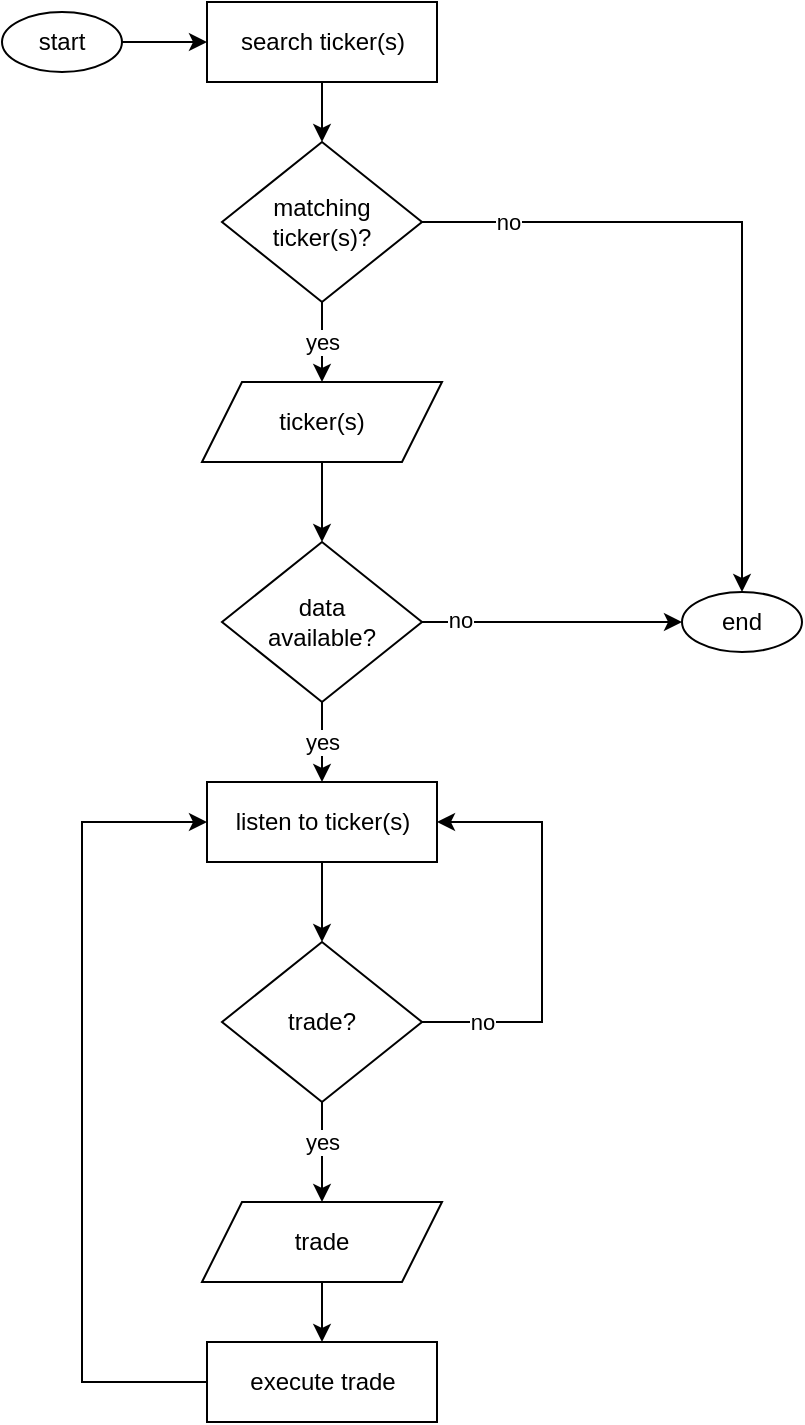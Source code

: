 <mxfile version="14.4.6" type="github">
  <diagram id="C5RBs43oDa-KdzZeNtuy" name="Page-1">
    <mxGraphModel dx="678" dy="425" grid="1" gridSize="10" guides="1" tooltips="1" connect="1" arrows="1" fold="1" page="1" pageScale="1" pageWidth="827" pageHeight="1169" math="0" shadow="0">
      <root>
        <mxCell id="WIyWlLk6GJQsqaUBKTNV-0" />
        <mxCell id="WIyWlLk6GJQsqaUBKTNV-1" parent="WIyWlLk6GJQsqaUBKTNV-0" />
        <mxCell id="wL6e0XQTzWI4w5Np3SWX-30" style="edgeStyle=orthogonalEdgeStyle;rounded=0;orthogonalLoop=1;jettySize=auto;html=1;exitX=1;exitY=0.5;exitDx=0;exitDy=0;entryX=0;entryY=0.5;entryDx=0;entryDy=0;" edge="1" parent="WIyWlLk6GJQsqaUBKTNV-1" source="2mVonb-dkFjpZppT_8r9-0" target="wL6e0XQTzWI4w5Np3SWX-2">
          <mxGeometry relative="1" as="geometry" />
        </mxCell>
        <mxCell id="2mVonb-dkFjpZppT_8r9-0" value="start" style="ellipse;whiteSpace=wrap;html=1;" parent="WIyWlLk6GJQsqaUBKTNV-1" vertex="1">
          <mxGeometry x="214" y="45" width="60" height="30" as="geometry" />
        </mxCell>
        <mxCell id="wL6e0XQTzWI4w5Np3SWX-20" style="edgeStyle=orthogonalEdgeStyle;rounded=0;orthogonalLoop=1;jettySize=auto;html=1;exitX=0.5;exitY=1;exitDx=0;exitDy=0;entryX=0.5;entryY=0;entryDx=0;entryDy=0;" edge="1" parent="WIyWlLk6GJQsqaUBKTNV-1" source="wL6e0XQTzWI4w5Np3SWX-2" target="wL6e0XQTzWI4w5Np3SWX-19">
          <mxGeometry relative="1" as="geometry" />
        </mxCell>
        <mxCell id="wL6e0XQTzWI4w5Np3SWX-2" value="search ticker(s)" style="rounded=0;whiteSpace=wrap;html=1;" vertex="1" parent="WIyWlLk6GJQsqaUBKTNV-1">
          <mxGeometry x="316.5" y="40" width="115" height="40" as="geometry" />
        </mxCell>
        <mxCell id="wL6e0XQTzWI4w5Np3SWX-25" style="edgeStyle=orthogonalEdgeStyle;rounded=0;orthogonalLoop=1;jettySize=auto;html=1;exitX=0.5;exitY=1;exitDx=0;exitDy=0;" edge="1" parent="WIyWlLk6GJQsqaUBKTNV-1" source="wL6e0XQTzWI4w5Np3SWX-5" target="wL6e0XQTzWI4w5Np3SWX-24">
          <mxGeometry relative="1" as="geometry" />
        </mxCell>
        <mxCell id="wL6e0XQTzWI4w5Np3SWX-5" value="ticker(s)" style="shape=parallelogram;perimeter=parallelogramPerimeter;whiteSpace=wrap;html=1;fixedSize=1;" vertex="1" parent="WIyWlLk6GJQsqaUBKTNV-1">
          <mxGeometry x="314" y="230" width="120" height="40" as="geometry" />
        </mxCell>
        <mxCell id="wL6e0XQTzWI4w5Np3SWX-10" style="edgeStyle=orthogonalEdgeStyle;rounded=0;orthogonalLoop=1;jettySize=auto;html=1;exitX=0.5;exitY=1;exitDx=0;exitDy=0;entryX=0.5;entryY=0;entryDx=0;entryDy=0;" edge="1" parent="WIyWlLk6GJQsqaUBKTNV-1" source="wL6e0XQTzWI4w5Np3SWX-7">
          <mxGeometry relative="1" as="geometry">
            <mxPoint x="374" y="510" as="targetPoint" />
          </mxGeometry>
        </mxCell>
        <mxCell id="wL6e0XQTzWI4w5Np3SWX-7" value="listen to ticker(s)" style="rounded=0;whiteSpace=wrap;html=1;" vertex="1" parent="WIyWlLk6GJQsqaUBKTNV-1">
          <mxGeometry x="316.5" y="430" width="115" height="40" as="geometry" />
        </mxCell>
        <mxCell id="wL6e0XQTzWI4w5Np3SWX-12" style="edgeStyle=orthogonalEdgeStyle;rounded=0;orthogonalLoop=1;jettySize=auto;html=1;exitX=1;exitY=0.5;exitDx=0;exitDy=0;entryX=1;entryY=0.5;entryDx=0;entryDy=0;" edge="1" parent="WIyWlLk6GJQsqaUBKTNV-1" source="wL6e0XQTzWI4w5Np3SWX-11" target="wL6e0XQTzWI4w5Np3SWX-7">
          <mxGeometry relative="1" as="geometry">
            <Array as="points">
              <mxPoint x="484" y="550" />
              <mxPoint x="484" y="450" />
            </Array>
          </mxGeometry>
        </mxCell>
        <mxCell id="wL6e0XQTzWI4w5Np3SWX-13" value="no" style="edgeLabel;html=1;align=center;verticalAlign=middle;resizable=0;points=[];" vertex="1" connectable="0" parent="wL6e0XQTzWI4w5Np3SWX-12">
          <mxGeometry x="-0.106" y="-1" relative="1" as="geometry">
            <mxPoint x="-31" y="35" as="offset" />
          </mxGeometry>
        </mxCell>
        <mxCell id="wL6e0XQTzWI4w5Np3SWX-14" value="yes" style="edgeStyle=orthogonalEdgeStyle;rounded=0;orthogonalLoop=1;jettySize=auto;html=1;exitX=0.5;exitY=1;exitDx=0;exitDy=0;" edge="1" parent="WIyWlLk6GJQsqaUBKTNV-1" source="wL6e0XQTzWI4w5Np3SWX-11">
          <mxGeometry x="-0.2" relative="1" as="geometry">
            <mxPoint x="374" y="640" as="targetPoint" />
            <Array as="points">
              <mxPoint x="374" y="610" />
              <mxPoint x="374" y="610" />
            </Array>
            <mxPoint as="offset" />
          </mxGeometry>
        </mxCell>
        <mxCell id="wL6e0XQTzWI4w5Np3SWX-11" value="trade?" style="rhombus;whiteSpace=wrap;html=1;" vertex="1" parent="WIyWlLk6GJQsqaUBKTNV-1">
          <mxGeometry x="324" y="510" width="100" height="80" as="geometry" />
        </mxCell>
        <mxCell id="wL6e0XQTzWI4w5Np3SWX-16" style="edgeStyle=orthogonalEdgeStyle;rounded=0;orthogonalLoop=1;jettySize=auto;html=1;exitX=0.5;exitY=1;exitDx=0;exitDy=0;" edge="1" parent="WIyWlLk6GJQsqaUBKTNV-1" source="wL6e0XQTzWI4w5Np3SWX-15">
          <mxGeometry relative="1" as="geometry">
            <mxPoint x="374" y="710" as="targetPoint" />
          </mxGeometry>
        </mxCell>
        <mxCell id="wL6e0XQTzWI4w5Np3SWX-15" value="trade" style="shape=parallelogram;perimeter=parallelogramPerimeter;whiteSpace=wrap;html=1;fixedSize=1;" vertex="1" parent="WIyWlLk6GJQsqaUBKTNV-1">
          <mxGeometry x="314" y="640" width="120" height="40" as="geometry" />
        </mxCell>
        <mxCell id="wL6e0XQTzWI4w5Np3SWX-18" style="edgeStyle=orthogonalEdgeStyle;rounded=0;orthogonalLoop=1;jettySize=auto;html=1;exitX=0;exitY=0.5;exitDx=0;exitDy=0;entryX=0;entryY=0.5;entryDx=0;entryDy=0;" edge="1" parent="WIyWlLk6GJQsqaUBKTNV-1" source="wL6e0XQTzWI4w5Np3SWX-17" target="wL6e0XQTzWI4w5Np3SWX-7">
          <mxGeometry relative="1" as="geometry">
            <Array as="points">
              <mxPoint x="254" y="730" />
              <mxPoint x="254" y="450" />
            </Array>
          </mxGeometry>
        </mxCell>
        <mxCell id="wL6e0XQTzWI4w5Np3SWX-17" value="execute trade" style="rounded=0;whiteSpace=wrap;html=1;" vertex="1" parent="WIyWlLk6GJQsqaUBKTNV-1">
          <mxGeometry x="316.5" y="710" width="115" height="40" as="geometry" />
        </mxCell>
        <mxCell id="wL6e0XQTzWI4w5Np3SWX-21" value="yes" style="edgeStyle=orthogonalEdgeStyle;rounded=0;orthogonalLoop=1;jettySize=auto;html=1;exitX=0.5;exitY=1;exitDx=0;exitDy=0;" edge="1" parent="WIyWlLk6GJQsqaUBKTNV-1" source="wL6e0XQTzWI4w5Np3SWX-19" target="wL6e0XQTzWI4w5Np3SWX-5">
          <mxGeometry relative="1" as="geometry" />
        </mxCell>
        <mxCell id="wL6e0XQTzWI4w5Np3SWX-29" value="no" style="edgeStyle=orthogonalEdgeStyle;rounded=0;orthogonalLoop=1;jettySize=auto;html=1;entryX=0.5;entryY=0;entryDx=0;entryDy=0;exitX=1;exitY=0.5;exitDx=0;exitDy=0;" edge="1" parent="WIyWlLk6GJQsqaUBKTNV-1" source="wL6e0XQTzWI4w5Np3SWX-19" target="wL6e0XQTzWI4w5Np3SWX-23">
          <mxGeometry x="-0.755" relative="1" as="geometry">
            <mxPoint x="714" y="150" as="sourcePoint" />
            <mxPoint as="offset" />
          </mxGeometry>
        </mxCell>
        <mxCell id="wL6e0XQTzWI4w5Np3SWX-19" value="matching ticker(s)?" style="rhombus;whiteSpace=wrap;html=1;" vertex="1" parent="WIyWlLk6GJQsqaUBKTNV-1">
          <mxGeometry x="324" y="110" width="100" height="80" as="geometry" />
        </mxCell>
        <mxCell id="wL6e0XQTzWI4w5Np3SWX-23" value="end" style="ellipse;whiteSpace=wrap;html=1;" vertex="1" parent="WIyWlLk6GJQsqaUBKTNV-1">
          <mxGeometry x="554" y="335" width="60" height="30" as="geometry" />
        </mxCell>
        <mxCell id="wL6e0XQTzWI4w5Np3SWX-26" style="edgeStyle=orthogonalEdgeStyle;rounded=0;orthogonalLoop=1;jettySize=auto;html=1;exitX=1;exitY=0.5;exitDx=0;exitDy=0;entryX=0;entryY=0.5;entryDx=0;entryDy=0;" edge="1" parent="WIyWlLk6GJQsqaUBKTNV-1" source="wL6e0XQTzWI4w5Np3SWX-24" target="wL6e0XQTzWI4w5Np3SWX-23">
          <mxGeometry relative="1" as="geometry" />
        </mxCell>
        <mxCell id="wL6e0XQTzWI4w5Np3SWX-27" value="no" style="edgeLabel;html=1;align=center;verticalAlign=middle;resizable=0;points=[];" vertex="1" connectable="0" parent="wL6e0XQTzWI4w5Np3SWX-26">
          <mxGeometry x="-0.183" relative="1" as="geometry">
            <mxPoint x="-70" as="offset" />
          </mxGeometry>
        </mxCell>
        <mxCell id="wL6e0XQTzWI4w5Np3SWX-31" value="no" style="edgeLabel;html=1;align=center;verticalAlign=middle;resizable=0;points=[];" vertex="1" connectable="0" parent="wL6e0XQTzWI4w5Np3SWX-26">
          <mxGeometry x="-0.708" y="-2" relative="1" as="geometry">
            <mxPoint y="-3" as="offset" />
          </mxGeometry>
        </mxCell>
        <mxCell id="wL6e0XQTzWI4w5Np3SWX-28" value="yes" style="edgeStyle=orthogonalEdgeStyle;rounded=0;orthogonalLoop=1;jettySize=auto;html=1;exitX=0.5;exitY=1;exitDx=0;exitDy=0;" edge="1" parent="WIyWlLk6GJQsqaUBKTNV-1" source="wL6e0XQTzWI4w5Np3SWX-24" target="wL6e0XQTzWI4w5Np3SWX-7">
          <mxGeometry relative="1" as="geometry" />
        </mxCell>
        <mxCell id="wL6e0XQTzWI4w5Np3SWX-24" value="data &lt;br&gt;available?" style="rhombus;whiteSpace=wrap;html=1;" vertex="1" parent="WIyWlLk6GJQsqaUBKTNV-1">
          <mxGeometry x="324" y="310" width="100" height="80" as="geometry" />
        </mxCell>
      </root>
    </mxGraphModel>
  </diagram>
</mxfile>
